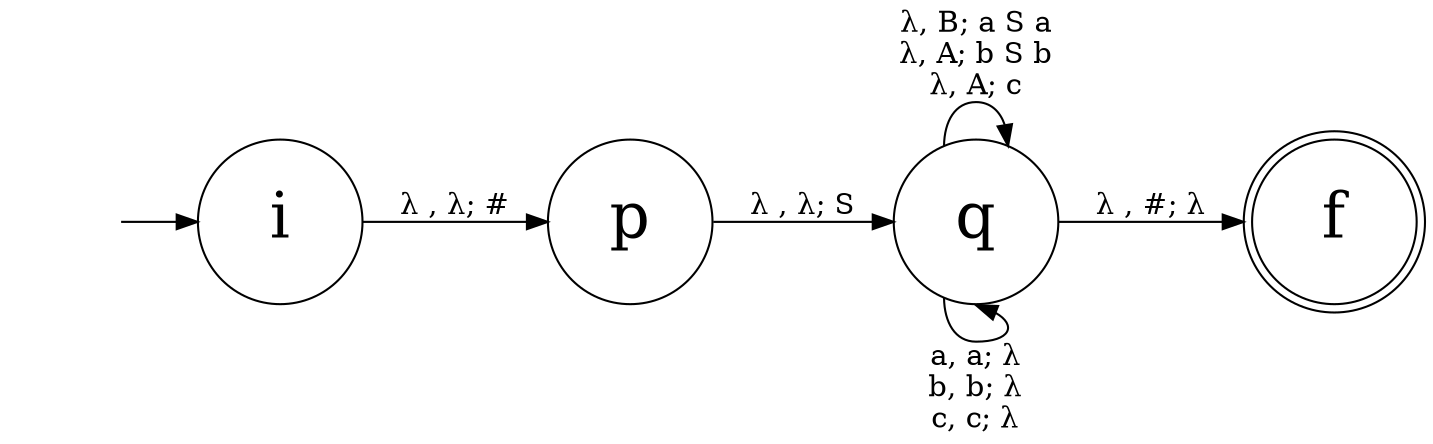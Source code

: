 digraph grafo {
	node [fontsize=18 height=1.1]
	diredgeconstraints=True rankdir=LR
	node [fontcolor=black shape=none]
	""
	node [shape=circle]
	i [fontsize=30]
	p [fontsize=30]
	q [fontsize=30]
	node [shape=doublecircle]
	f [fontsize=30]
	node [shape=circle]
	"" -> i [label=""]
	i -> p [label="λ , λ; #"]
	p -> q [label="λ , λ; S"]
	q -> q [label="λ, B; a S a
λ, A; b S b
λ, A; c
"]
	q -> q:s [label="a, a; λ
b, b; λ
c, c; λ
"]
	q -> f [label="λ , #; λ"]
}
